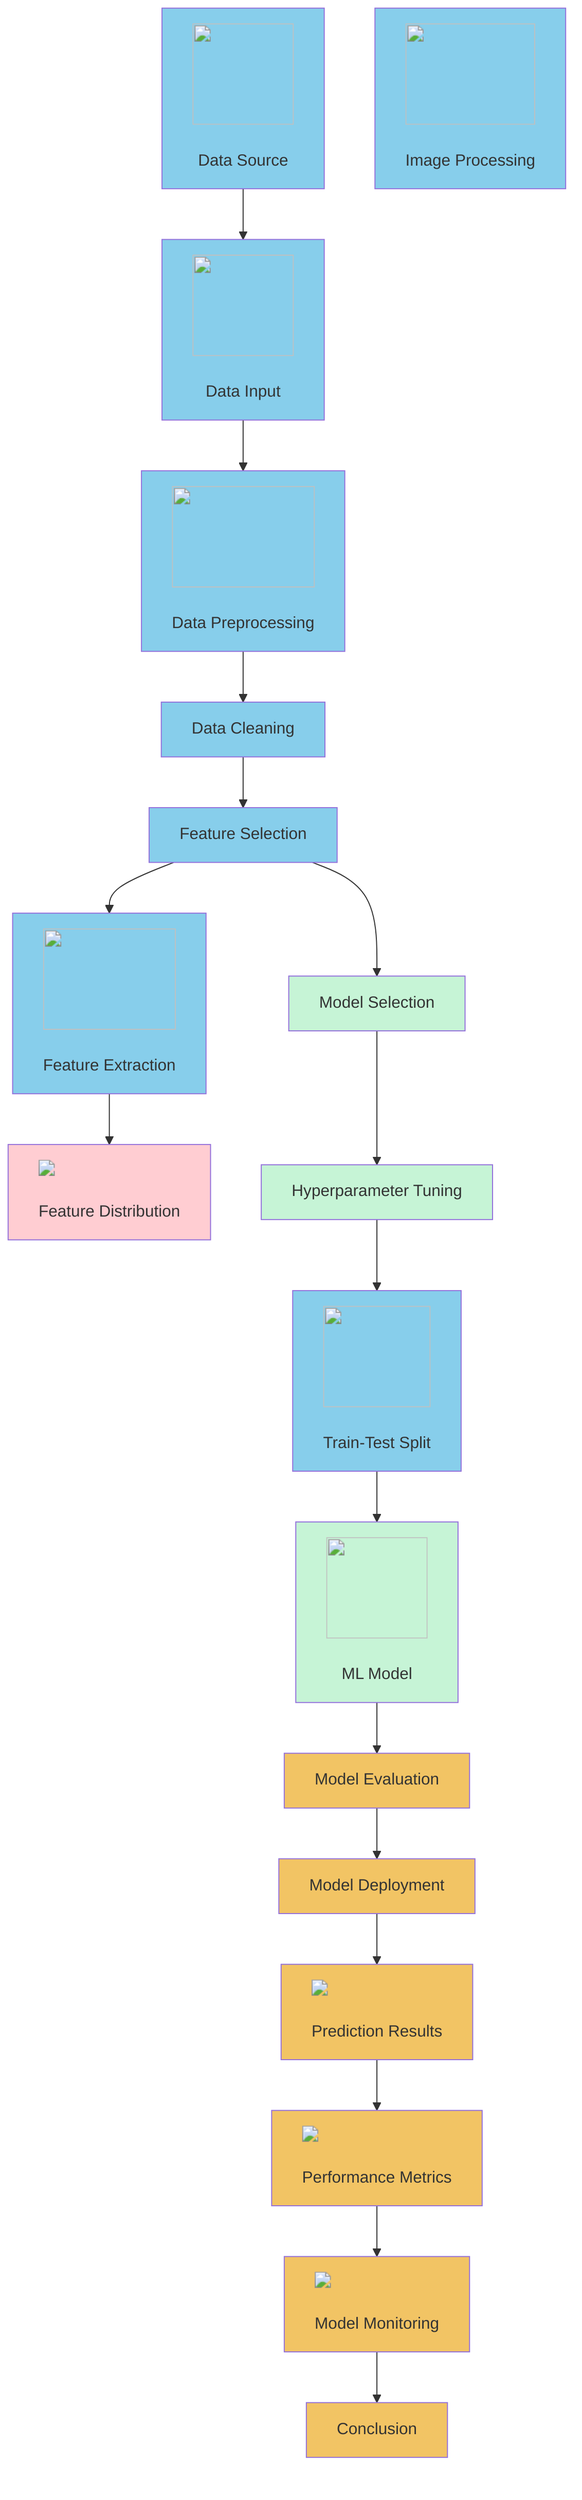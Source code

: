 graph TD;
    A["<img src='icons/database.svg' width=100 height=100/> <br/> Data Source"] --> B["<img src='icons/file.svg' width=100 height=100/> <br/> Data Input"];
    B --> C["<img src='icons/table.svg' width=100 height=100/> <br/> Data Preprocessing"];
    C --> D[Data Cleaning];
    D --> E[Feature Selection];
    E --> F["<img src='icons/column_split.svg' width=100 height=100/> <br/> Feature Extraction"];
    F --> G["<img src='dummy_plots/barplot_template.svg'/> <br/> Feature Distribution"];
    E --> H[Model Selection];
    H --> I[Hyperparameter Tuning];
    I --> J["<img src='icons/row_split.svg' width=100 height=100/> <br/> Train-Test Split"];
    J --> K["<img src='icons/brain.svg' width=100 height=100/> <br/> ML Model"];
    K --> L[Model Evaluation];
    L --> M[Model Deployment];
    M --> N["<img src='dummy_plots/scatter_plot_template.svg'/> <br/> Prediction Results"];
    N --> O["<img src='dummy_plots/hist_template.svg'/> <br/> Performance Metrics"];
    O --> P["<img src='dummy_plots/lineplot_template.svg'/> <br/> Model Monitoring"];
    P --> Q[Conclusion];
    R["<img src='icons/image.svg' width=100 height=100/> <br/> Image Processing"];
    style A fill:#87CEEB;
    style B fill:#87CEEB;
    style C fill:#87CEEB;
    style D fill:#87CEEB;
    style E fill:#87CEEB;
    style F fill:#87CEEB;
    style G fill:#FFCDD2;
    style H fill:#C6F4D6;
    style I fill:#C6F4D6;
    style J fill:#87CEEB;
    style K fill:#C6F4D6;
    style L fill:#F2C464;
    style M fill:#F2C464;
    style N fill:#F2C464;
    style O fill:#F2C464;
    style P fill:#F2C464;
    style Q fill:#F2C464;
    style R fill:#87CEEB;